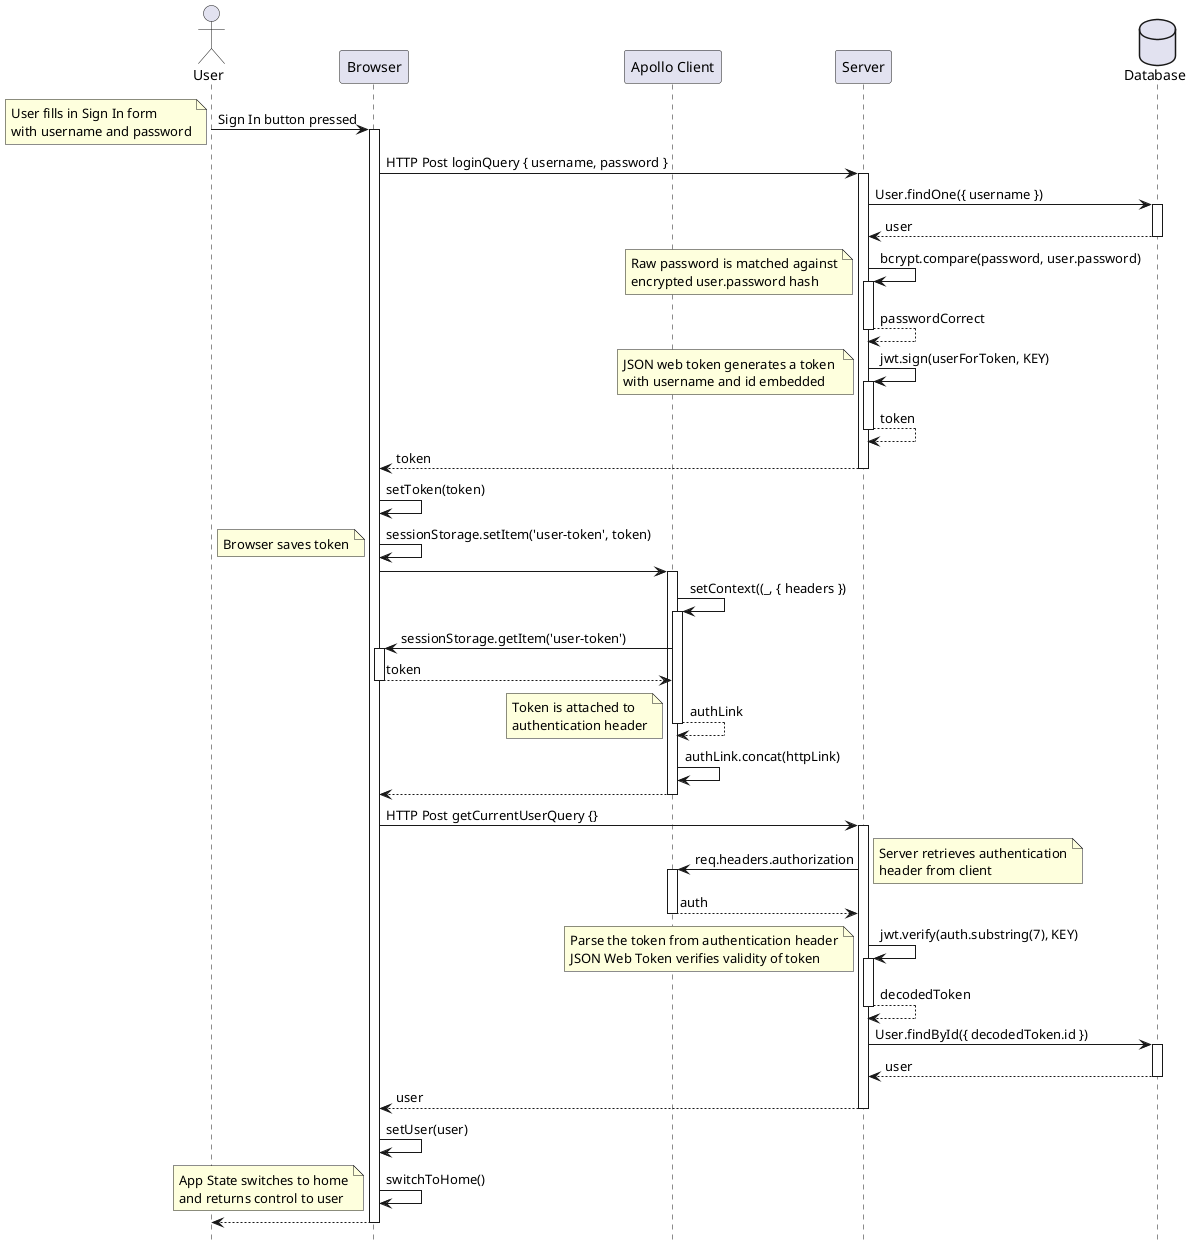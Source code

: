 @startuml

hide footbox

actor "User" as User
participant "Browser" as Browser
participant "Apollo Client" as Client
participant "Server" as Server
database "Database" as Database

User->Browser : Sign In button pressed
note left
User fills in Sign In form
with username and password
end note
activate Browser

Browser->Server : HTTP Post loginQuery { username, password }
activate Server

Server->Database : User.findOne({ username })
activate Database

Database-->Server : user
deactivate Database

Server->Server: bcrypt.compare(password, user.password)
activate Server
note left
Raw password is matched against
encrypted user.password hash
end note

Server-->Server: passwordCorrect
deactivate Server

Server->Server: jwt.sign(userForToken, KEY)
activate Server
note left
JSON web token generates a token 
with username and id embedded
end note

Server-->Server: token
deactivate Server

Server-->Browser: token
deactivate Server

Browser->Browser: setToken(token)

Browser->Browser: sessionStorage.setItem('user-token', token)
note left: Browser saves token

Browser->Client
activate Client

Client->Client: setContext((_, { headers })
activate Client

Client->Browser: sessionStorage.getItem('user-token')
activate Browser

Browser-->Client: token
deactivate Browser

Client-->Client: authLink
deactivate Client
note left
Token is attached to
authentication header
end note

Client->Client: authLink.concat(httpLink)

Client-->Browser
deactivate Client

Browser->Server : HTTP Post getCurrentUserQuery {}
activate Server

Server->Client : req.headers.authorization
activate Client
note right
Server retrieves authentication
header from client
end note

Client-->Server : auth
deactivate Client

Server->Server: jwt.verify(auth.substring(7), KEY)
activate Server
note left
Parse the token from authentication header
JSON Web Token verifies validity of token
end note

Server-->Server: decodedToken
deactivate Server

Server->Database : User.findById({ decodedToken.id })
activate Database

Database-->Server : user
deactivate Database

Server-->Browser : user
deactivate Server

Browser->Browser : setUser(user)
Browser->Browser : switchToHome()
note left
App State switches to home
and returns control to user
end note

Browser-->User
deactivate Browser


@enduml